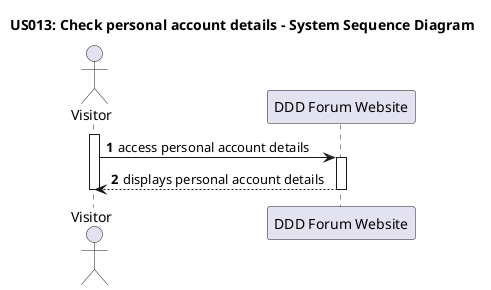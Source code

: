 @startuml us013-SSD

title US013: Check personal account details - System Sequence Diagram

autonumber

actor Visitor as "Visitor"
participant "DDD Forum Website" as System
skinparam actor {
BackgroundColor transparent
}

activate Visitor
Visitor -> System: access personal account details

activate System
    System --> Visitor: displays personal account details
deactivate System

deactivate Visitor
@enduml